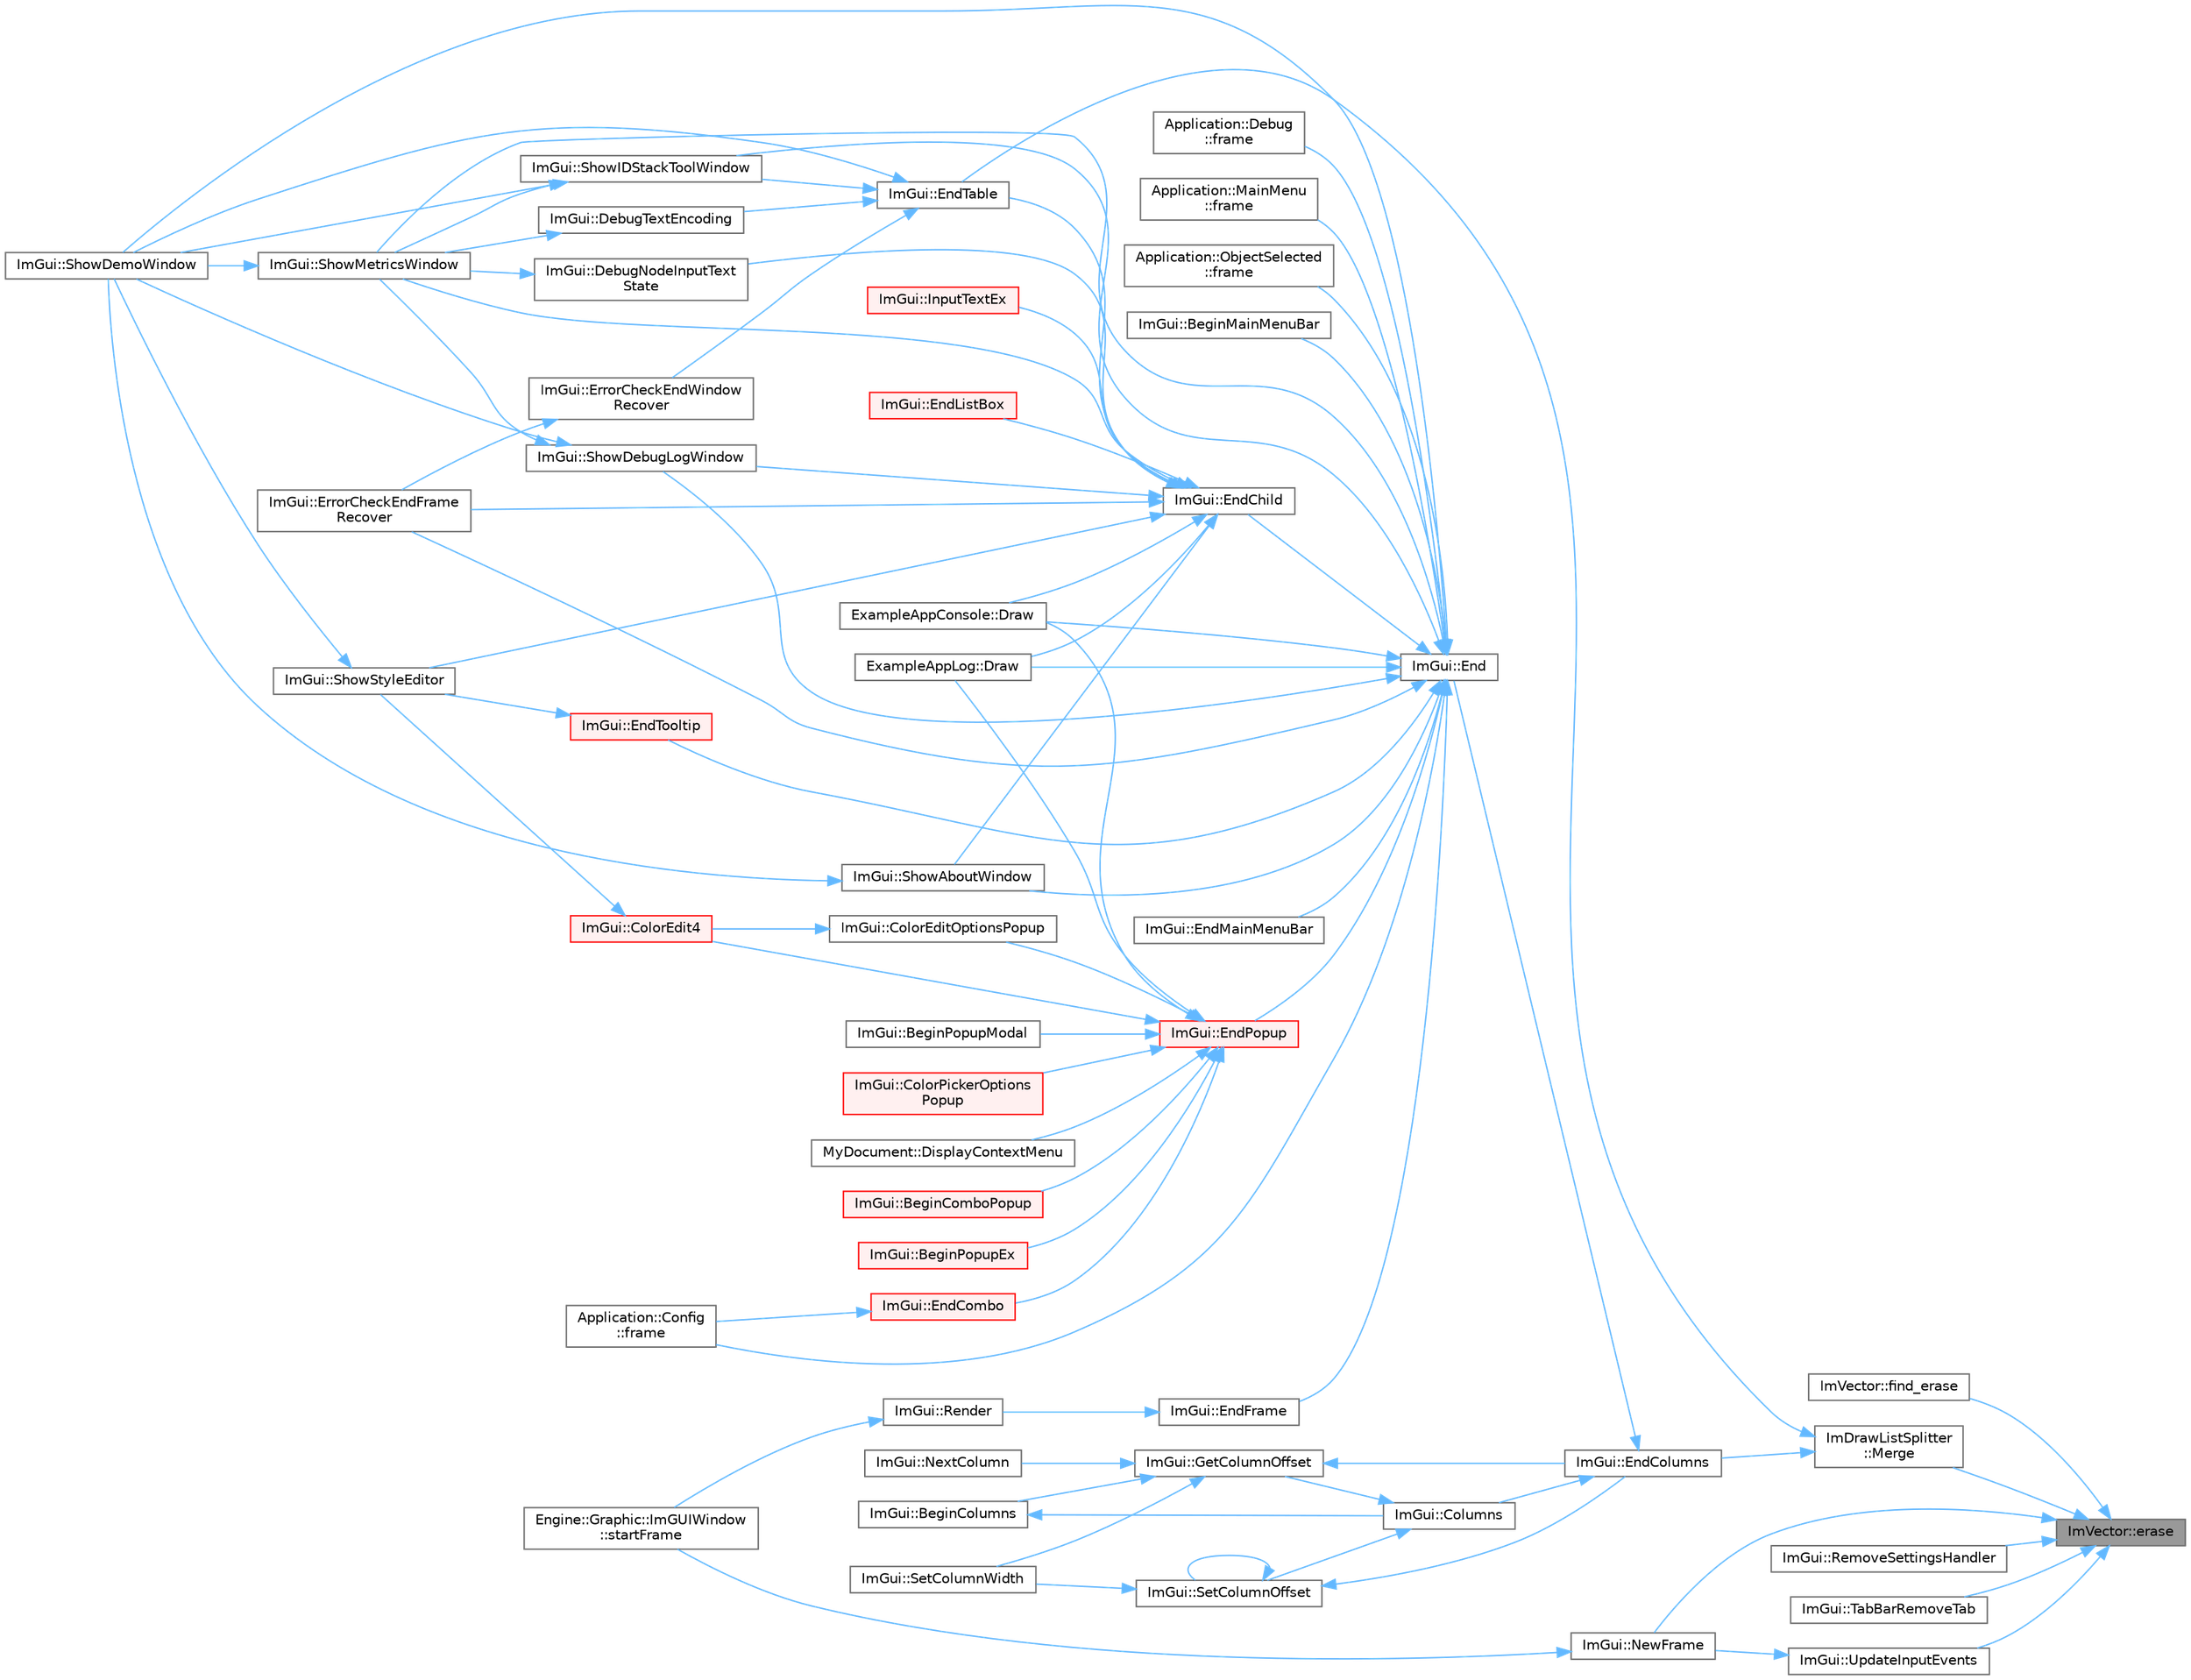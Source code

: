 digraph "ImVector::erase"
{
 // LATEX_PDF_SIZE
  bgcolor="transparent";
  edge [fontname=Helvetica,fontsize=10,labelfontname=Helvetica,labelfontsize=10];
  node [fontname=Helvetica,fontsize=10,shape=box,height=0.2,width=0.4];
  rankdir="RL";
  Node1 [id="Node000001",label="ImVector::erase",height=0.2,width=0.4,color="gray40", fillcolor="grey60", style="filled", fontcolor="black",tooltip=" "];
  Node1 -> Node2 [id="edge1_Node000001_Node000002",dir="back",color="steelblue1",style="solid",tooltip=" "];
  Node2 [id="Node000002",label="ImVector::find_erase",height=0.2,width=0.4,color="grey40", fillcolor="white", style="filled",URL="$struct_im_vector.html#a4e9214ecaa413240f76223500dbed912",tooltip=" "];
  Node1 -> Node3 [id="edge2_Node000001_Node000003",dir="back",color="steelblue1",style="solid",tooltip=" "];
  Node3 [id="Node000003",label="ImDrawListSplitter\l::Merge",height=0.2,width=0.4,color="grey40", fillcolor="white", style="filled",URL="$struct_im_draw_list_splitter.html#af3fc4bad2abca9e481d476d1877ba5be",tooltip=" "];
  Node3 -> Node4 [id="edge3_Node000003_Node000004",dir="back",color="steelblue1",style="solid",tooltip=" "];
  Node4 [id="Node000004",label="ImGui::EndColumns",height=0.2,width=0.4,color="grey40", fillcolor="white", style="filled",URL="$namespace_im_gui.html#af93bed3bce5475fe4d525d744f16aa20",tooltip=" "];
  Node4 -> Node5 [id="edge4_Node000004_Node000005",dir="back",color="steelblue1",style="solid",tooltip=" "];
  Node5 [id="Node000005",label="ImGui::Columns",height=0.2,width=0.4,color="grey40", fillcolor="white", style="filled",URL="$namespace_im_gui.html#a0e2889956542527c4039b6b8bf5c2a38",tooltip=" "];
  Node5 -> Node6 [id="edge5_Node000005_Node000006",dir="back",color="steelblue1",style="solid",tooltip=" "];
  Node6 [id="Node000006",label="ImGui::GetColumnOffset",height=0.2,width=0.4,color="grey40", fillcolor="white", style="filled",URL="$namespace_im_gui.html#a79c22e9c5c208b6c9534a273be71a9e6",tooltip=" "];
  Node6 -> Node7 [id="edge6_Node000006_Node000007",dir="back",color="steelblue1",style="solid",tooltip=" "];
  Node7 [id="Node000007",label="ImGui::BeginColumns",height=0.2,width=0.4,color="grey40", fillcolor="white", style="filled",URL="$namespace_im_gui.html#a303fae66ef07f4f86ab242cf81021060",tooltip=" "];
  Node7 -> Node5 [id="edge7_Node000007_Node000005",dir="back",color="steelblue1",style="solid",tooltip=" "];
  Node6 -> Node4 [id="edge8_Node000006_Node000004",dir="back",color="steelblue1",style="solid",tooltip=" "];
  Node6 -> Node8 [id="edge9_Node000006_Node000008",dir="back",color="steelblue1",style="solid",tooltip=" "];
  Node8 [id="Node000008",label="ImGui::NextColumn",height=0.2,width=0.4,color="grey40", fillcolor="white", style="filled",URL="$namespace_im_gui.html#a8f97746d6a9d59c8400c26fb7613a2ff",tooltip=" "];
  Node6 -> Node9 [id="edge10_Node000006_Node000009",dir="back",color="steelblue1",style="solid",tooltip=" "];
  Node9 [id="Node000009",label="ImGui::SetColumnWidth",height=0.2,width=0.4,color="grey40", fillcolor="white", style="filled",URL="$namespace_im_gui.html#af17222ec47aebb5ede00be7b52de9f5d",tooltip=" "];
  Node5 -> Node10 [id="edge11_Node000005_Node000010",dir="back",color="steelblue1",style="solid",tooltip=" "];
  Node10 [id="Node000010",label="ImGui::SetColumnOffset",height=0.2,width=0.4,color="grey40", fillcolor="white", style="filled",URL="$namespace_im_gui.html#a8cc207211d6cf3f77b505e24aed4ebcc",tooltip=" "];
  Node10 -> Node4 [id="edge12_Node000010_Node000004",dir="back",color="steelblue1",style="solid",tooltip=" "];
  Node10 -> Node10 [id="edge13_Node000010_Node000010",dir="back",color="steelblue1",style="solid",tooltip=" "];
  Node10 -> Node9 [id="edge14_Node000010_Node000009",dir="back",color="steelblue1",style="solid",tooltip=" "];
  Node4 -> Node11 [id="edge15_Node000004_Node000011",dir="back",color="steelblue1",style="solid",tooltip=" "];
  Node11 [id="Node000011",label="ImGui::End",height=0.2,width=0.4,color="grey40", fillcolor="white", style="filled",URL="$namespace_im_gui.html#a5479d93794a004c67ceb6d13f37c8254",tooltip=" "];
  Node11 -> Node12 [id="edge16_Node000011_Node000012",dir="back",color="steelblue1",style="solid",tooltip=" "];
  Node12 [id="Node000012",label="ImGui::BeginMainMenuBar",height=0.2,width=0.4,color="grey40", fillcolor="white", style="filled",URL="$namespace_im_gui.html#a55cb9cfb9865204ac6fb21c965784f78",tooltip=" "];
  Node11 -> Node13 [id="edge17_Node000011_Node000013",dir="back",color="steelblue1",style="solid",tooltip=" "];
  Node13 [id="Node000013",label="ExampleAppConsole::Draw",height=0.2,width=0.4,color="grey40", fillcolor="white", style="filled",URL="$struct_example_app_console.html#a0518a09c7e8648dd52c7c06df19ac17a",tooltip=" "];
  Node11 -> Node14 [id="edge18_Node000011_Node000014",dir="back",color="steelblue1",style="solid",tooltip=" "];
  Node14 [id="Node000014",label="ExampleAppLog::Draw",height=0.2,width=0.4,color="grey40", fillcolor="white", style="filled",URL="$struct_example_app_log.html#a5ad3a4bdb89171b84aeaff96948a1f77",tooltip=" "];
  Node11 -> Node15 [id="edge19_Node000011_Node000015",dir="back",color="steelblue1",style="solid",tooltip=" "];
  Node15 [id="Node000015",label="ImGui::EndChild",height=0.2,width=0.4,color="grey40", fillcolor="white", style="filled",URL="$namespace_im_gui.html#af8de559a88c1442d6df8c1b04c86e997",tooltip=" "];
  Node15 -> Node16 [id="edge20_Node000015_Node000016",dir="back",color="steelblue1",style="solid",tooltip=" "];
  Node16 [id="Node000016",label="ImGui::DebugNodeInputText\lState",height=0.2,width=0.4,color="grey40", fillcolor="white", style="filled",URL="$namespace_im_gui.html#ab85df47e899ab32dbdd5089f40e3802f",tooltip=" "];
  Node16 -> Node17 [id="edge21_Node000016_Node000017",dir="back",color="steelblue1",style="solid",tooltip=" "];
  Node17 [id="Node000017",label="ImGui::ShowMetricsWindow",height=0.2,width=0.4,color="grey40", fillcolor="white", style="filled",URL="$namespace_im_gui.html#afe7a28c6eb52fff3cc27d5a698fea4ff",tooltip=" "];
  Node17 -> Node18 [id="edge22_Node000017_Node000018",dir="back",color="steelblue1",style="solid",tooltip=" "];
  Node18 [id="Node000018",label="ImGui::ShowDemoWindow",height=0.2,width=0.4,color="grey40", fillcolor="white", style="filled",URL="$namespace_im_gui.html#af95643a0ce4893b9e57c12991922fb18",tooltip=" "];
  Node15 -> Node13 [id="edge23_Node000015_Node000013",dir="back",color="steelblue1",style="solid",tooltip=" "];
  Node15 -> Node14 [id="edge24_Node000015_Node000014",dir="back",color="steelblue1",style="solid",tooltip=" "];
  Node15 -> Node19 [id="edge25_Node000015_Node000019",dir="back",color="steelblue1",style="solid",tooltip=" "];
  Node19 [id="Node000019",label="ImGui::EndListBox",height=0.2,width=0.4,color="red", fillcolor="#FFF0F0", style="filled",URL="$namespace_im_gui.html#a6a1b63d9b66bb934d995c279ac02daff",tooltip=" "];
  Node15 -> Node21 [id="edge26_Node000015_Node000021",dir="back",color="steelblue1",style="solid",tooltip=" "];
  Node21 [id="Node000021",label="ImGui::EndTable",height=0.2,width=0.4,color="grey40", fillcolor="white", style="filled",URL="$namespace_im_gui.html#a9c70aaa6464c2e51e6f3342da133ada1",tooltip=" "];
  Node21 -> Node22 [id="edge27_Node000021_Node000022",dir="back",color="steelblue1",style="solid",tooltip=" "];
  Node22 [id="Node000022",label="ImGui::DebugTextEncoding",height=0.2,width=0.4,color="grey40", fillcolor="white", style="filled",URL="$namespace_im_gui.html#a326f0badd138d1dea078a31b0e8dd685",tooltip=" "];
  Node22 -> Node17 [id="edge28_Node000022_Node000017",dir="back",color="steelblue1",style="solid",tooltip=" "];
  Node21 -> Node23 [id="edge29_Node000021_Node000023",dir="back",color="steelblue1",style="solid",tooltip=" "];
  Node23 [id="Node000023",label="ImGui::ErrorCheckEndWindow\lRecover",height=0.2,width=0.4,color="grey40", fillcolor="white", style="filled",URL="$namespace_im_gui.html#a945392cbf05b9434df8ec3630b10e01a",tooltip=" "];
  Node23 -> Node24 [id="edge30_Node000023_Node000024",dir="back",color="steelblue1",style="solid",tooltip=" "];
  Node24 [id="Node000024",label="ImGui::ErrorCheckEndFrame\lRecover",height=0.2,width=0.4,color="grey40", fillcolor="white", style="filled",URL="$namespace_im_gui.html#aaeda60ee2c0b5c2b3f397b237c9928f3",tooltip=" "];
  Node21 -> Node18 [id="edge31_Node000021_Node000018",dir="back",color="steelblue1",style="solid",tooltip=" "];
  Node21 -> Node25 [id="edge32_Node000021_Node000025",dir="back",color="steelblue1",style="solid",tooltip=" "];
  Node25 [id="Node000025",label="ImGui::ShowIDStackToolWindow",height=0.2,width=0.4,color="grey40", fillcolor="white", style="filled",URL="$namespace_im_gui.html#ab4a87bf4a874a8e5872b60b4a9b1d99e",tooltip=" "];
  Node25 -> Node18 [id="edge33_Node000025_Node000018",dir="back",color="steelblue1",style="solid",tooltip=" "];
  Node25 -> Node17 [id="edge34_Node000025_Node000017",dir="back",color="steelblue1",style="solid",tooltip=" "];
  Node15 -> Node24 [id="edge35_Node000015_Node000024",dir="back",color="steelblue1",style="solid",tooltip=" "];
  Node15 -> Node26 [id="edge36_Node000015_Node000026",dir="back",color="steelblue1",style="solid",tooltip=" "];
  Node26 [id="Node000026",label="ImGui::InputTextEx",height=0.2,width=0.4,color="red", fillcolor="#FFF0F0", style="filled",URL="$namespace_im_gui.html#af89af17ecc11653f25fea1e50e195de6",tooltip=" "];
  Node15 -> Node82 [id="edge37_Node000015_Node000082",dir="back",color="steelblue1",style="solid",tooltip=" "];
  Node82 [id="Node000082",label="ImGui::ShowAboutWindow",height=0.2,width=0.4,color="grey40", fillcolor="white", style="filled",URL="$namespace_im_gui.html#ac297462e33309d0540fa459bccdc9304",tooltip=" "];
  Node82 -> Node18 [id="edge38_Node000082_Node000018",dir="back",color="steelblue1",style="solid",tooltip=" "];
  Node15 -> Node83 [id="edge39_Node000015_Node000083",dir="back",color="steelblue1",style="solid",tooltip=" "];
  Node83 [id="Node000083",label="ImGui::ShowDebugLogWindow",height=0.2,width=0.4,color="grey40", fillcolor="white", style="filled",URL="$namespace_im_gui.html#af1b39e70cac2e1b9e62dd3c9d154cbd6",tooltip=" "];
  Node83 -> Node18 [id="edge40_Node000083_Node000018",dir="back",color="steelblue1",style="solid",tooltip=" "];
  Node83 -> Node17 [id="edge41_Node000083_Node000017",dir="back",color="steelblue1",style="solid",tooltip=" "];
  Node15 -> Node17 [id="edge42_Node000015_Node000017",dir="back",color="steelblue1",style="solid",tooltip=" "];
  Node15 -> Node34 [id="edge43_Node000015_Node000034",dir="back",color="steelblue1",style="solid",tooltip=" "];
  Node34 [id="Node000034",label="ImGui::ShowStyleEditor",height=0.2,width=0.4,color="grey40", fillcolor="white", style="filled",URL="$namespace_im_gui.html#ab2eb3dec78d054fe3feab1c091ec5de5",tooltip=" "];
  Node34 -> Node18 [id="edge44_Node000034_Node000018",dir="back",color="steelblue1",style="solid",tooltip=" "];
  Node11 -> Node84 [id="edge45_Node000011_Node000084",dir="back",color="steelblue1",style="solid",tooltip=" "];
  Node84 [id="Node000084",label="ImGui::EndFrame",height=0.2,width=0.4,color="grey40", fillcolor="white", style="filled",URL="$namespace_im_gui.html#a246c37da45e88a12ade440a0feacb4ee",tooltip=" "];
  Node84 -> Node85 [id="edge46_Node000084_Node000085",dir="back",color="steelblue1",style="solid",tooltip=" "];
  Node85 [id="Node000085",label="ImGui::Render",height=0.2,width=0.4,color="grey40", fillcolor="white", style="filled",URL="$namespace_im_gui.html#ab51a164f547317c16c441f1599e3946d",tooltip=" "];
  Node85 -> Node86 [id="edge47_Node000085_Node000086",dir="back",color="steelblue1",style="solid",tooltip=" "];
  Node86 [id="Node000086",label="Engine::Graphic::ImGUIWindow\l::startFrame",height=0.2,width=0.4,color="grey40", fillcolor="white", style="filled",URL="$class_engine_1_1_graphic_1_1_im_g_u_i_window.html#a9ca05f8fa30f8ee342d254eb0d34948a",tooltip=" "];
  Node11 -> Node87 [id="edge48_Node000011_Node000087",dir="back",color="steelblue1",style="solid",tooltip=" "];
  Node87 [id="Node000087",label="ImGui::EndMainMenuBar",height=0.2,width=0.4,color="grey40", fillcolor="white", style="filled",URL="$namespace_im_gui.html#ab92f330c808546b340eb7bdf7e5f7c95",tooltip=" "];
  Node11 -> Node88 [id="edge49_Node000011_Node000088",dir="back",color="steelblue1",style="solid",tooltip=" "];
  Node88 [id="Node000088",label="ImGui::EndPopup",height=0.2,width=0.4,color="red", fillcolor="#FFF0F0", style="filled",URL="$namespace_im_gui.html#aa6a9b5696f2ea7eed7683425fc77b8f2",tooltip=" "];
  Node88 -> Node89 [id="edge50_Node000088_Node000089",dir="back",color="steelblue1",style="solid",tooltip=" "];
  Node89 [id="Node000089",label="ImGui::BeginComboPopup",height=0.2,width=0.4,color="red", fillcolor="#FFF0F0", style="filled",URL="$namespace_im_gui.html#a6ecb51142fcb72cd19ff002c3a7d8e25",tooltip=" "];
  Node88 -> Node93 [id="edge51_Node000088_Node000093",dir="back",color="steelblue1",style="solid",tooltip=" "];
  Node93 [id="Node000093",label="ImGui::BeginPopupEx",height=0.2,width=0.4,color="red", fillcolor="#FFF0F0", style="filled",URL="$namespace_im_gui.html#a89da3a22300e8293257b6cfdf1b83b7a",tooltip=" "];
  Node88 -> Node110 [id="edge52_Node000088_Node000110",dir="back",color="steelblue1",style="solid",tooltip=" "];
  Node110 [id="Node000110",label="ImGui::BeginPopupModal",height=0.2,width=0.4,color="grey40", fillcolor="white", style="filled",URL="$namespace_im_gui.html#a6d840f615c198c2342968f733fda11b3",tooltip=" "];
  Node88 -> Node28 [id="edge53_Node000088_Node000028",dir="back",color="steelblue1",style="solid",tooltip=" "];
  Node28 [id="Node000028",label="ImGui::ColorEdit4",height=0.2,width=0.4,color="red", fillcolor="#FFF0F0", style="filled",URL="$namespace_im_gui.html#ac3f45e2aa0b1d591cc8a2cdf8b566a45",tooltip=" "];
  Node28 -> Node34 [id="edge54_Node000028_Node000034",dir="back",color="steelblue1",style="solid",tooltip=" "];
  Node88 -> Node97 [id="edge55_Node000088_Node000097",dir="back",color="steelblue1",style="solid",tooltip=" "];
  Node97 [id="Node000097",label="ImGui::ColorEditOptionsPopup",height=0.2,width=0.4,color="grey40", fillcolor="white", style="filled",URL="$namespace_im_gui.html#a6bfb117816d669f8704e5d0c0c0795fe",tooltip=" "];
  Node97 -> Node28 [id="edge56_Node000097_Node000028",dir="back",color="steelblue1",style="solid",tooltip=" "];
  Node88 -> Node33 [id="edge57_Node000088_Node000033",dir="back",color="steelblue1",style="solid",tooltip=" "];
  Node33 [id="Node000033",label="ImGui::ColorPickerOptions\lPopup",height=0.2,width=0.4,color="red", fillcolor="#FFF0F0", style="filled",URL="$namespace_im_gui.html#a6d112eeb6d8ffdebbc9d9a8c66babbee",tooltip=" "];
  Node88 -> Node99 [id="edge58_Node000088_Node000099",dir="back",color="steelblue1",style="solid",tooltip=" "];
  Node99 [id="Node000099",label="MyDocument::DisplayContextMenu",height=0.2,width=0.4,color="grey40", fillcolor="white", style="filled",URL="$struct_my_document.html#ae9e8d83c14b75c307447e3f410e432ec",tooltip=" "];
  Node88 -> Node13 [id="edge59_Node000088_Node000013",dir="back",color="steelblue1",style="solid",tooltip=" "];
  Node88 -> Node14 [id="edge60_Node000088_Node000014",dir="back",color="steelblue1",style="solid",tooltip=" "];
  Node88 -> Node111 [id="edge61_Node000088_Node000111",dir="back",color="steelblue1",style="solid",tooltip=" "];
  Node111 [id="Node000111",label="ImGui::EndCombo",height=0.2,width=0.4,color="red", fillcolor="#FFF0F0", style="filled",URL="$namespace_im_gui.html#a63434692d7de278875c7ea0143fbe6e4",tooltip=" "];
  Node111 -> Node36 [id="edge62_Node000111_Node000036",dir="back",color="steelblue1",style="solid",tooltip=" "];
  Node36 [id="Node000036",label="Application::Config\l::frame",height=0.2,width=0.4,color="grey40", fillcolor="white", style="filled",URL="$class_application_1_1_config.html#a291cc3a874949e121dcf83a3f90681bc",tooltip=" "];
  Node11 -> Node113 [id="edge63_Node000011_Node000113",dir="back",color="steelblue1",style="solid",tooltip=" "];
  Node113 [id="Node000113",label="ImGui::EndTooltip",height=0.2,width=0.4,color="red", fillcolor="#FFF0F0", style="filled",URL="$namespace_im_gui.html#ac8d75c160cfdf43d512f773ca133a1c6",tooltip=" "];
  Node113 -> Node34 [id="edge64_Node000113_Node000034",dir="back",color="steelblue1",style="solid",tooltip=" "];
  Node11 -> Node24 [id="edge65_Node000011_Node000024",dir="back",color="steelblue1",style="solid",tooltip=" "];
  Node11 -> Node36 [id="edge66_Node000011_Node000036",dir="back",color="steelblue1",style="solid",tooltip=" "];
  Node11 -> Node137 [id="edge67_Node000011_Node000137",dir="back",color="steelblue1",style="solid",tooltip=" "];
  Node137 [id="Node000137",label="Application::Debug\l::frame",height=0.2,width=0.4,color="grey40", fillcolor="white", style="filled",URL="$class_application_1_1_debug.html#a26339829cae3b768474358c34eb8ab23",tooltip=" "];
  Node11 -> Node138 [id="edge68_Node000011_Node000138",dir="back",color="steelblue1",style="solid",tooltip=" "];
  Node138 [id="Node000138",label="Application::MainMenu\l::frame",height=0.2,width=0.4,color="grey40", fillcolor="white", style="filled",URL="$class_application_1_1_main_menu.html#a868fe54ddb269b9ab03f0d7d068dd698",tooltip=" "];
  Node11 -> Node39 [id="edge69_Node000011_Node000039",dir="back",color="steelblue1",style="solid",tooltip=" "];
  Node39 [id="Node000039",label="Application::ObjectSelected\l::frame",height=0.2,width=0.4,color="grey40", fillcolor="white", style="filled",URL="$class_application_1_1_object_selected.html#a30dd507edcc6c76dd65cc0cf9dda010a",tooltip=" "];
  Node11 -> Node82 [id="edge70_Node000011_Node000082",dir="back",color="steelblue1",style="solid",tooltip=" "];
  Node11 -> Node83 [id="edge71_Node000011_Node000083",dir="back",color="steelblue1",style="solid",tooltip=" "];
  Node11 -> Node18 [id="edge72_Node000011_Node000018",dir="back",color="steelblue1",style="solid",tooltip=" "];
  Node11 -> Node25 [id="edge73_Node000011_Node000025",dir="back",color="steelblue1",style="solid",tooltip=" "];
  Node11 -> Node17 [id="edge74_Node000011_Node000017",dir="back",color="steelblue1",style="solid",tooltip=" "];
  Node3 -> Node21 [id="edge75_Node000003_Node000021",dir="back",color="steelblue1",style="solid",tooltip=" "];
  Node1 -> Node139 [id="edge76_Node000001_Node000139",dir="back",color="steelblue1",style="solid",tooltip=" "];
  Node139 [id="Node000139",label="ImGui::NewFrame",height=0.2,width=0.4,color="grey40", fillcolor="white", style="filled",URL="$namespace_im_gui.html#ab3f1fc018f903b7ad79fd10663375774",tooltip=" "];
  Node139 -> Node86 [id="edge77_Node000139_Node000086",dir="back",color="steelblue1",style="solid",tooltip=" "];
  Node1 -> Node140 [id="edge78_Node000001_Node000140",dir="back",color="steelblue1",style="solid",tooltip=" "];
  Node140 [id="Node000140",label="ImGui::RemoveSettingsHandler",height=0.2,width=0.4,color="grey40", fillcolor="white", style="filled",URL="$namespace_im_gui.html#a0f06e3a54023d9cbb778f4c7f559da3a",tooltip=" "];
  Node1 -> Node141 [id="edge79_Node000001_Node000141",dir="back",color="steelblue1",style="solid",tooltip=" "];
  Node141 [id="Node000141",label="ImGui::TabBarRemoveTab",height=0.2,width=0.4,color="grey40", fillcolor="white", style="filled",URL="$namespace_im_gui.html#a3340d8c07dca35527b618288f091a0f7",tooltip=" "];
  Node1 -> Node142 [id="edge80_Node000001_Node000142",dir="back",color="steelblue1",style="solid",tooltip=" "];
  Node142 [id="Node000142",label="ImGui::UpdateInputEvents",height=0.2,width=0.4,color="grey40", fillcolor="white", style="filled",URL="$namespace_im_gui.html#aafed9b47752723162308368c01eeffad",tooltip=" "];
  Node142 -> Node139 [id="edge81_Node000142_Node000139",dir="back",color="steelblue1",style="solid",tooltip=" "];
}
